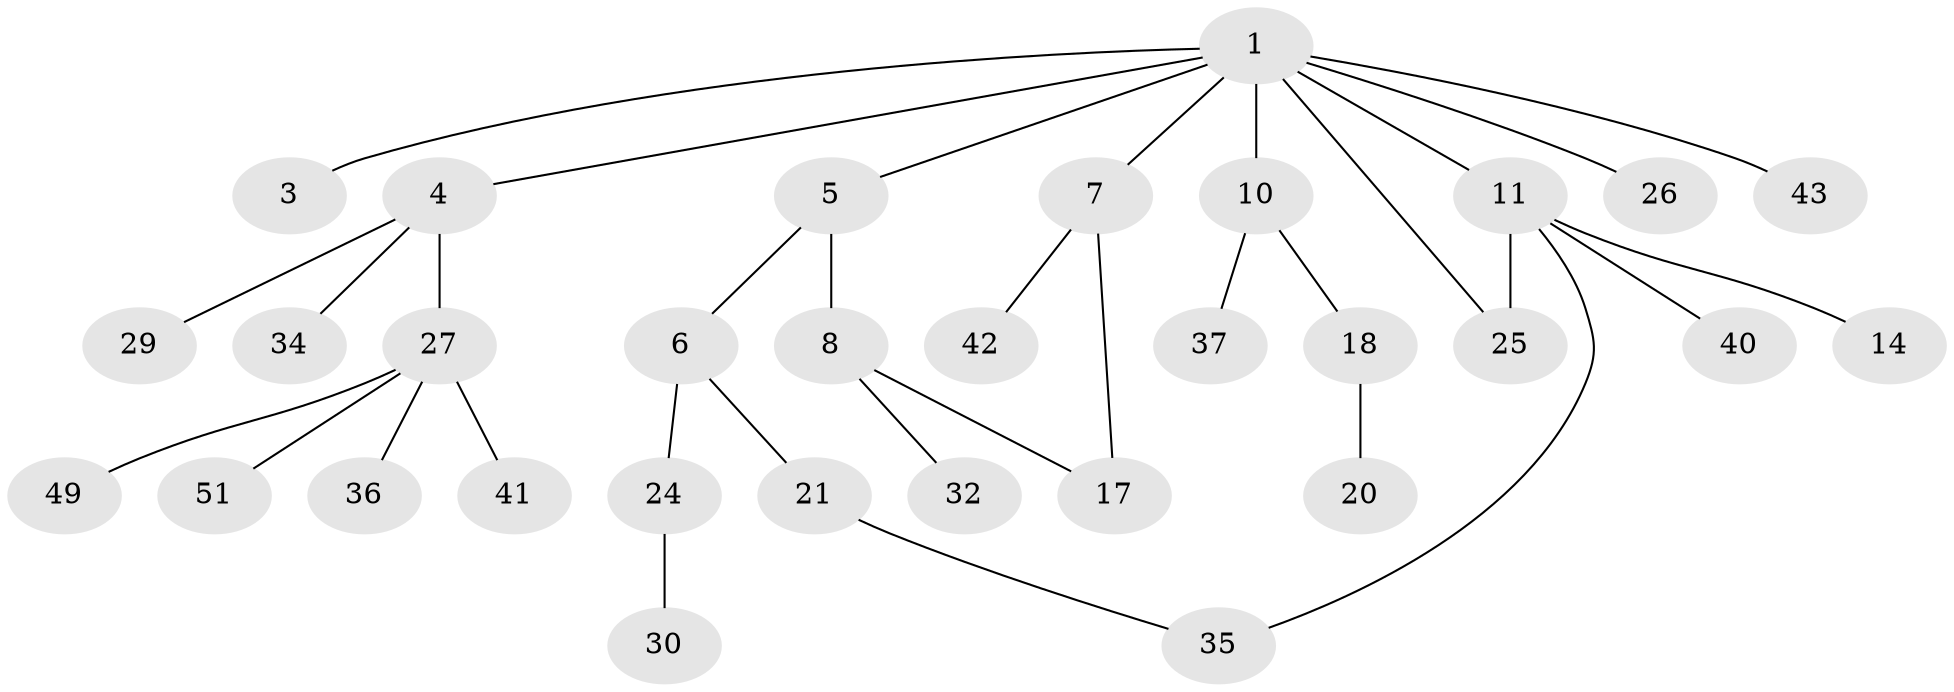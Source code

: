 // original degree distribution, {3: 0.2641509433962264, 8: 0.018867924528301886, 2: 0.20754716981132076, 4: 0.018867924528301886, 5: 0.03773584905660377, 1: 0.4528301886792453}
// Generated by graph-tools (version 1.1) at 2025/16/03/04/25 18:16:48]
// undirected, 31 vertices, 33 edges
graph export_dot {
graph [start="1"]
  node [color=gray90,style=filled];
  1 [super="+2"];
  3 [super="+45"];
  4;
  5;
  6 [super="+16+15"];
  7;
  8 [super="+9"];
  10;
  11 [super="+13+23+33"];
  14;
  17;
  18 [super="+28"];
  20 [super="+48"];
  21 [super="+52"];
  24;
  25 [super="+38"];
  26;
  27;
  29;
  30;
  32;
  34;
  35;
  36;
  37;
  40;
  41;
  42;
  43 [super="+44"];
  49;
  51;
  1 -- 10;
  1 -- 43;
  1 -- 3;
  1 -- 4;
  1 -- 5;
  1 -- 7;
  1 -- 11;
  1 -- 25;
  1 -- 26;
  4 -- 27;
  4 -- 29;
  4 -- 34;
  5 -- 6;
  5 -- 8;
  6 -- 24;
  6 -- 21;
  7 -- 17;
  7 -- 42;
  8 -- 32;
  8 -- 17;
  10 -- 18;
  10 -- 37;
  11 -- 14;
  11 -- 25;
  11 -- 40;
  11 -- 35;
  18 -- 20;
  21 -- 35;
  24 -- 30;
  27 -- 36;
  27 -- 41;
  27 -- 49;
  27 -- 51;
}
